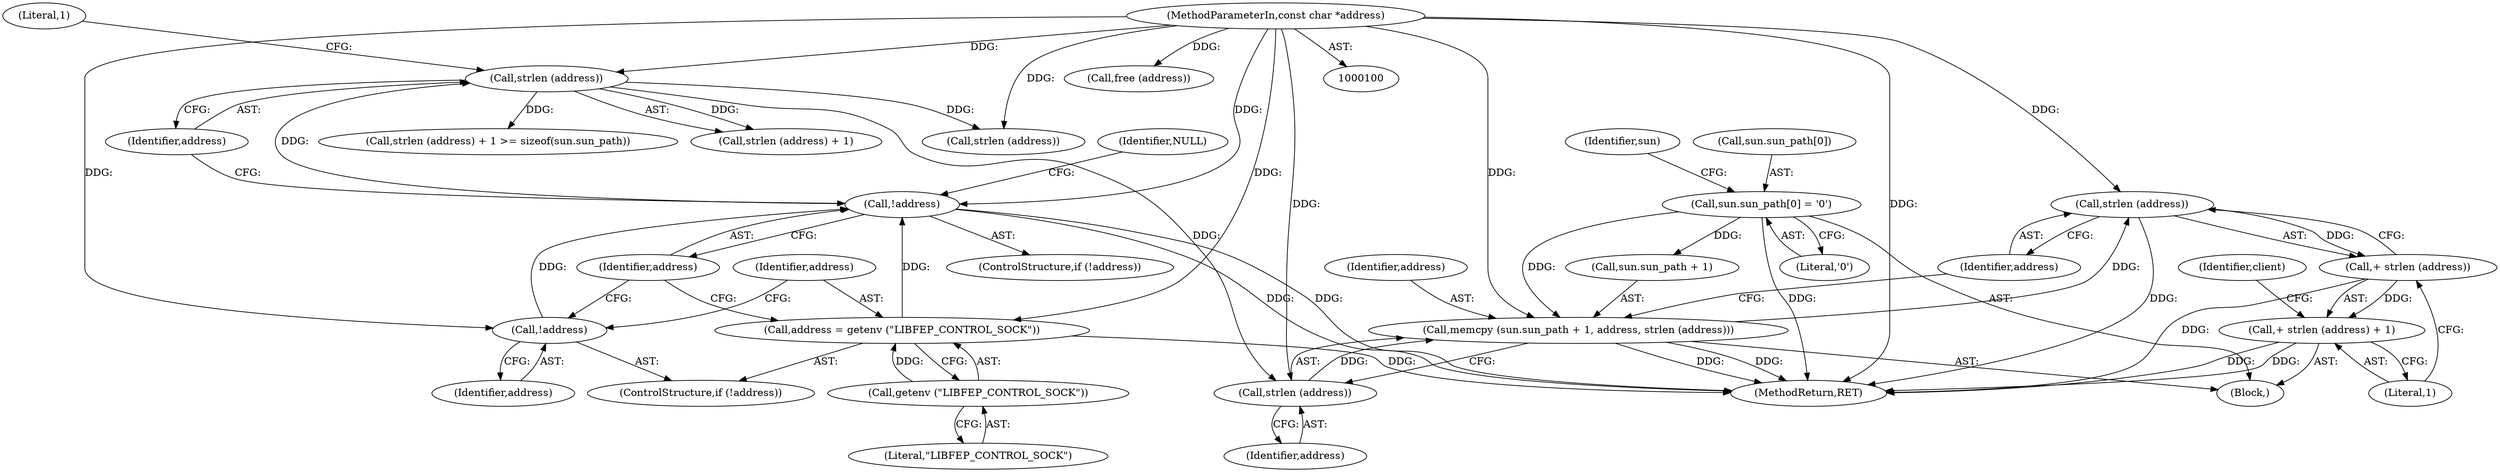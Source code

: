 digraph "0_libfep_293d9d3f_0@API" {
"1000187" [label="(Call,strlen (address))"];
"1000176" [label="(Call,memcpy (sun.sun_path + 1, address, strlen (address)))"];
"1000169" [label="(Call,sun.sun_path[0] = '\0')"];
"1000183" [label="(Call,strlen (address))"];
"1000122" [label="(Call,strlen (address))"];
"1000115" [label="(Call,!address)"];
"1000110" [label="(Call,address = getenv (\"LIBFEP_CONTROL_SOCK\"))"];
"1000112" [label="(Call,getenv (\"LIBFEP_CONTROL_SOCK\"))"];
"1000101" [label="(MethodParameterIn,const char *address)"];
"1000108" [label="(Call,!address)"];
"1000186" [label="(Call,+ strlen (address))"];
"1000185" [label="(Call,+ strlen (address) + 1)"];
"1000120" [label="(Call,strlen (address) + 1 >= sizeof(sun.sun_path))"];
"1000109" [label="(Identifier,address)"];
"1000124" [label="(Literal,1)"];
"1000176" [label="(Call,memcpy (sun.sun_path + 1, address, strlen (address)))"];
"1000102" [label="(Block,)"];
"1000121" [label="(Call,strlen (address) + 1)"];
"1000184" [label="(Identifier,address)"];
"1000122" [label="(Call,strlen (address))"];
"1000101" [label="(MethodParameterIn,const char *address)"];
"1000189" [label="(Literal,1)"];
"1000175" [label="(Literal,'\0')"];
"1000177" [label="(Call,sun.sun_path + 1)"];
"1000118" [label="(Identifier,NULL)"];
"1000192" [label="(Identifier,client)"];
"1000112" [label="(Call,getenv (\"LIBFEP_CONTROL_SOCK\"))"];
"1000139" [label="(Call,free (address))"];
"1000182" [label="(Identifier,address)"];
"1000114" [label="(ControlStructure,if (!address))"];
"1000170" [label="(Call,sun.sun_path[0])"];
"1000107" [label="(ControlStructure,if (!address))"];
"1000186" [label="(Call,+ strlen (address))"];
"1000115" [label="(Call,!address)"];
"1000188" [label="(Identifier,address)"];
"1000187" [label="(Call,strlen (address))"];
"1000123" [label="(Identifier,address)"];
"1000183" [label="(Call,strlen (address))"];
"1000133" [label="(Call,strlen (address))"];
"1000116" [label="(Identifier,address)"];
"1000179" [label="(Identifier,sun)"];
"1000111" [label="(Identifier,address)"];
"1000113" [label="(Literal,\"LIBFEP_CONTROL_SOCK\")"];
"1000169" [label="(Call,sun.sun_path[0] = '\0')"];
"1000108" [label="(Call,!address)"];
"1000235" [label="(MethodReturn,RET)"];
"1000185" [label="(Call,+ strlen (address) + 1)"];
"1000110" [label="(Call,address = getenv (\"LIBFEP_CONTROL_SOCK\"))"];
"1000187" -> "1000186"  [label="AST: "];
"1000187" -> "1000188"  [label="CFG: "];
"1000188" -> "1000187"  [label="AST: "];
"1000186" -> "1000187"  [label="CFG: "];
"1000187" -> "1000235"  [label="DDG: "];
"1000187" -> "1000186"  [label="DDG: "];
"1000176" -> "1000187"  [label="DDG: "];
"1000101" -> "1000187"  [label="DDG: "];
"1000176" -> "1000102"  [label="AST: "];
"1000176" -> "1000183"  [label="CFG: "];
"1000177" -> "1000176"  [label="AST: "];
"1000182" -> "1000176"  [label="AST: "];
"1000183" -> "1000176"  [label="AST: "];
"1000188" -> "1000176"  [label="CFG: "];
"1000176" -> "1000235"  [label="DDG: "];
"1000176" -> "1000235"  [label="DDG: "];
"1000169" -> "1000176"  [label="DDG: "];
"1000183" -> "1000176"  [label="DDG: "];
"1000101" -> "1000176"  [label="DDG: "];
"1000169" -> "1000102"  [label="AST: "];
"1000169" -> "1000175"  [label="CFG: "];
"1000170" -> "1000169"  [label="AST: "];
"1000175" -> "1000169"  [label="AST: "];
"1000179" -> "1000169"  [label="CFG: "];
"1000169" -> "1000235"  [label="DDG: "];
"1000169" -> "1000177"  [label="DDG: "];
"1000183" -> "1000184"  [label="CFG: "];
"1000184" -> "1000183"  [label="AST: "];
"1000122" -> "1000183"  [label="DDG: "];
"1000101" -> "1000183"  [label="DDG: "];
"1000122" -> "1000121"  [label="AST: "];
"1000122" -> "1000123"  [label="CFG: "];
"1000123" -> "1000122"  [label="AST: "];
"1000124" -> "1000122"  [label="CFG: "];
"1000122" -> "1000120"  [label="DDG: "];
"1000122" -> "1000121"  [label="DDG: "];
"1000115" -> "1000122"  [label="DDG: "];
"1000101" -> "1000122"  [label="DDG: "];
"1000122" -> "1000133"  [label="DDG: "];
"1000115" -> "1000114"  [label="AST: "];
"1000115" -> "1000116"  [label="CFG: "];
"1000116" -> "1000115"  [label="AST: "];
"1000118" -> "1000115"  [label="CFG: "];
"1000123" -> "1000115"  [label="CFG: "];
"1000115" -> "1000235"  [label="DDG: "];
"1000115" -> "1000235"  [label="DDG: "];
"1000110" -> "1000115"  [label="DDG: "];
"1000108" -> "1000115"  [label="DDG: "];
"1000101" -> "1000115"  [label="DDG: "];
"1000110" -> "1000107"  [label="AST: "];
"1000110" -> "1000112"  [label="CFG: "];
"1000111" -> "1000110"  [label="AST: "];
"1000112" -> "1000110"  [label="AST: "];
"1000116" -> "1000110"  [label="CFG: "];
"1000110" -> "1000235"  [label="DDG: "];
"1000112" -> "1000110"  [label="DDG: "];
"1000101" -> "1000110"  [label="DDG: "];
"1000112" -> "1000113"  [label="CFG: "];
"1000113" -> "1000112"  [label="AST: "];
"1000101" -> "1000100"  [label="AST: "];
"1000101" -> "1000235"  [label="DDG: "];
"1000101" -> "1000108"  [label="DDG: "];
"1000101" -> "1000133"  [label="DDG: "];
"1000101" -> "1000139"  [label="DDG: "];
"1000108" -> "1000107"  [label="AST: "];
"1000108" -> "1000109"  [label="CFG: "];
"1000109" -> "1000108"  [label="AST: "];
"1000111" -> "1000108"  [label="CFG: "];
"1000116" -> "1000108"  [label="CFG: "];
"1000186" -> "1000185"  [label="AST: "];
"1000189" -> "1000186"  [label="CFG: "];
"1000186" -> "1000235"  [label="DDG: "];
"1000186" -> "1000185"  [label="DDG: "];
"1000185" -> "1000102"  [label="AST: "];
"1000185" -> "1000189"  [label="CFG: "];
"1000189" -> "1000185"  [label="AST: "];
"1000192" -> "1000185"  [label="CFG: "];
"1000185" -> "1000235"  [label="DDG: "];
"1000185" -> "1000235"  [label="DDG: "];
}
